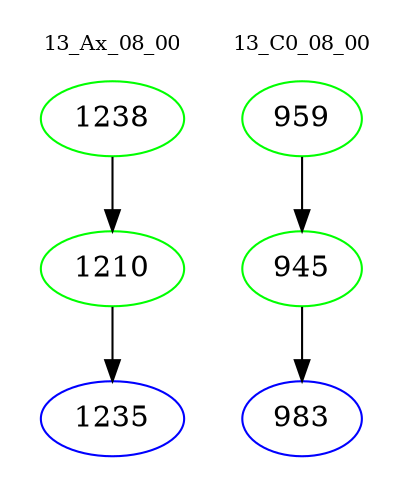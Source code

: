 digraph{
subgraph cluster_0 {
color = white
label = "13_Ax_08_00";
fontsize=10;
T0_1238 [label="1238", color="green"]
T0_1238 -> T0_1210 [color="black"]
T0_1210 [label="1210", color="green"]
T0_1210 -> T0_1235 [color="black"]
T0_1235 [label="1235", color="blue"]
}
subgraph cluster_1 {
color = white
label = "13_C0_08_00";
fontsize=10;
T1_959 [label="959", color="green"]
T1_959 -> T1_945 [color="black"]
T1_945 [label="945", color="green"]
T1_945 -> T1_983 [color="black"]
T1_983 [label="983", color="blue"]
}
}
